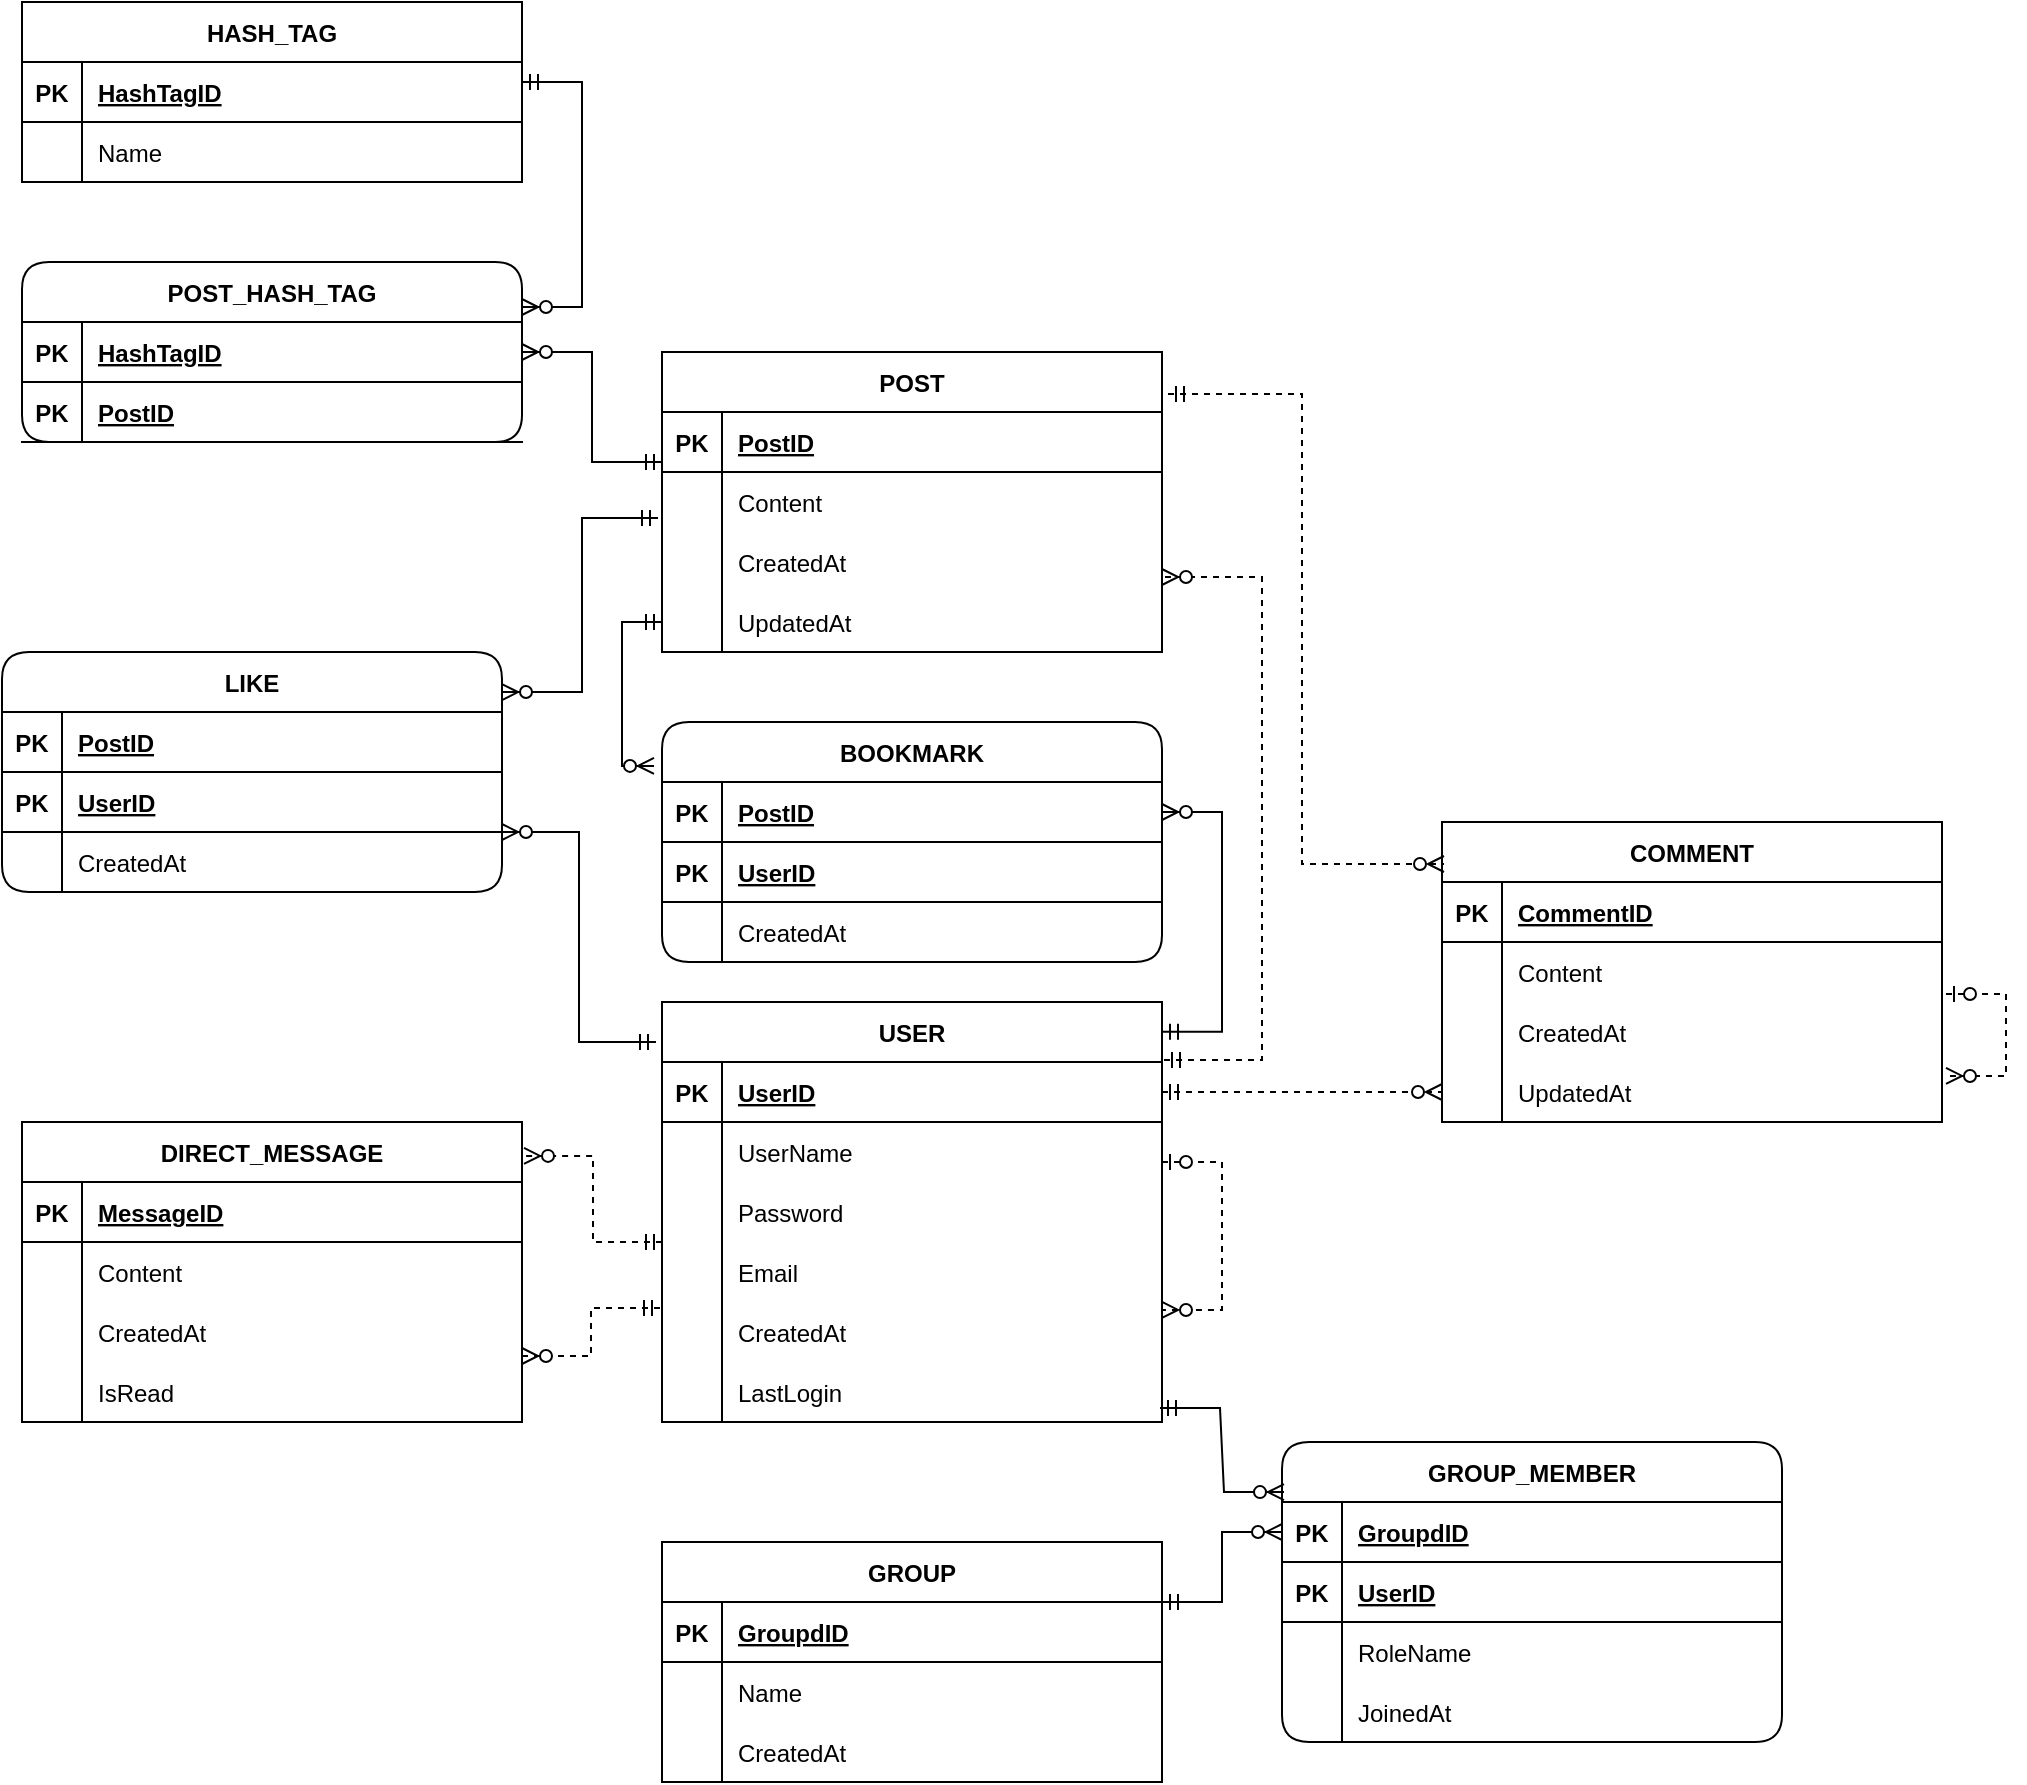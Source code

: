 <mxfile version="24.8.3">
  <diagram id="R2lEEEUBdFMjLlhIrx00" name="Page-1">
    <mxGraphModel dx="1221" dy="654" grid="1" gridSize="10" guides="1" tooltips="1" connect="1" arrows="1" fold="1" page="1" pageScale="1" pageWidth="850" pageHeight="1100" math="0" shadow="0" extFonts="Permanent Marker^https://fonts.googleapis.com/css?family=Permanent+Marker">
      <root>
        <mxCell id="0" />
        <mxCell id="1" parent="0" />
        <mxCell id="C-vyLk0tnHw3VtMMgP7b-23" value="USER" style="shape=table;startSize=30;container=1;collapsible=1;childLayout=tableLayout;fixedRows=1;rowLines=0;fontStyle=1;align=center;resizeLast=1;" parent="1" vertex="1">
          <mxGeometry x="350" y="660" width="250" height="210" as="geometry" />
        </mxCell>
        <mxCell id="C-vyLk0tnHw3VtMMgP7b-24" value="" style="shape=partialRectangle;collapsible=0;dropTarget=0;pointerEvents=0;fillColor=none;points=[[0,0.5],[1,0.5]];portConstraint=eastwest;top=0;left=0;right=0;bottom=1;" parent="C-vyLk0tnHw3VtMMgP7b-23" vertex="1">
          <mxGeometry y="30" width="250" height="30" as="geometry" />
        </mxCell>
        <mxCell id="C-vyLk0tnHw3VtMMgP7b-25" value="PK" style="shape=partialRectangle;overflow=hidden;connectable=0;fillColor=none;top=0;left=0;bottom=0;right=0;fontStyle=1;" parent="C-vyLk0tnHw3VtMMgP7b-24" vertex="1">
          <mxGeometry width="30" height="30" as="geometry">
            <mxRectangle width="30" height="30" as="alternateBounds" />
          </mxGeometry>
        </mxCell>
        <mxCell id="C-vyLk0tnHw3VtMMgP7b-26" value="UserID" style="shape=partialRectangle;overflow=hidden;connectable=0;fillColor=none;top=0;left=0;bottom=0;right=0;align=left;spacingLeft=6;fontStyle=5;" parent="C-vyLk0tnHw3VtMMgP7b-24" vertex="1">
          <mxGeometry x="30" width="220" height="30" as="geometry">
            <mxRectangle width="220" height="30" as="alternateBounds" />
          </mxGeometry>
        </mxCell>
        <mxCell id="C-vyLk0tnHw3VtMMgP7b-27" value="" style="shape=partialRectangle;collapsible=0;dropTarget=0;pointerEvents=0;fillColor=none;points=[[0,0.5],[1,0.5]];portConstraint=eastwest;top=0;left=0;right=0;bottom=0;" parent="C-vyLk0tnHw3VtMMgP7b-23" vertex="1">
          <mxGeometry y="60" width="250" height="30" as="geometry" />
        </mxCell>
        <mxCell id="C-vyLk0tnHw3VtMMgP7b-28" value="" style="shape=partialRectangle;overflow=hidden;connectable=0;fillColor=none;top=0;left=0;bottom=0;right=0;" parent="C-vyLk0tnHw3VtMMgP7b-27" vertex="1">
          <mxGeometry width="30" height="30" as="geometry">
            <mxRectangle width="30" height="30" as="alternateBounds" />
          </mxGeometry>
        </mxCell>
        <mxCell id="C-vyLk0tnHw3VtMMgP7b-29" value="UserName" style="shape=partialRectangle;overflow=hidden;connectable=0;fillColor=none;top=0;left=0;bottom=0;right=0;align=left;spacingLeft=6;" parent="C-vyLk0tnHw3VtMMgP7b-27" vertex="1">
          <mxGeometry x="30" width="220" height="30" as="geometry">
            <mxRectangle width="220" height="30" as="alternateBounds" />
          </mxGeometry>
        </mxCell>
        <mxCell id="wXSYlxRob6V4Sckfxq5u-80" value="" style="shape=partialRectangle;collapsible=0;dropTarget=0;pointerEvents=0;fillColor=none;points=[[0,0.5],[1,0.5]];portConstraint=eastwest;top=0;left=0;right=0;bottom=0;" parent="C-vyLk0tnHw3VtMMgP7b-23" vertex="1">
          <mxGeometry y="90" width="250" height="30" as="geometry" />
        </mxCell>
        <mxCell id="wXSYlxRob6V4Sckfxq5u-81" value="" style="shape=partialRectangle;overflow=hidden;connectable=0;fillColor=none;top=0;left=0;bottom=0;right=0;" parent="wXSYlxRob6V4Sckfxq5u-80" vertex="1">
          <mxGeometry width="30" height="30" as="geometry">
            <mxRectangle width="30" height="30" as="alternateBounds" />
          </mxGeometry>
        </mxCell>
        <mxCell id="wXSYlxRob6V4Sckfxq5u-82" value="Password" style="shape=partialRectangle;overflow=hidden;connectable=0;fillColor=none;top=0;left=0;bottom=0;right=0;align=left;spacingLeft=6;" parent="wXSYlxRob6V4Sckfxq5u-80" vertex="1">
          <mxGeometry x="30" width="220" height="30" as="geometry">
            <mxRectangle width="220" height="30" as="alternateBounds" />
          </mxGeometry>
        </mxCell>
        <mxCell id="wXSYlxRob6V4Sckfxq5u-83" value="" style="shape=partialRectangle;collapsible=0;dropTarget=0;pointerEvents=0;fillColor=none;points=[[0,0.5],[1,0.5]];portConstraint=eastwest;top=0;left=0;right=0;bottom=0;" parent="C-vyLk0tnHw3VtMMgP7b-23" vertex="1">
          <mxGeometry y="120" width="250" height="30" as="geometry" />
        </mxCell>
        <mxCell id="wXSYlxRob6V4Sckfxq5u-84" value="" style="shape=partialRectangle;overflow=hidden;connectable=0;fillColor=none;top=0;left=0;bottom=0;right=0;" parent="wXSYlxRob6V4Sckfxq5u-83" vertex="1">
          <mxGeometry width="30" height="30" as="geometry">
            <mxRectangle width="30" height="30" as="alternateBounds" />
          </mxGeometry>
        </mxCell>
        <mxCell id="wXSYlxRob6V4Sckfxq5u-85" value="Email" style="shape=partialRectangle;overflow=hidden;connectable=0;fillColor=none;top=0;left=0;bottom=0;right=0;align=left;spacingLeft=6;" parent="wXSYlxRob6V4Sckfxq5u-83" vertex="1">
          <mxGeometry x="30" width="220" height="30" as="geometry">
            <mxRectangle width="220" height="30" as="alternateBounds" />
          </mxGeometry>
        </mxCell>
        <mxCell id="wXSYlxRob6V4Sckfxq5u-86" value="" style="shape=partialRectangle;collapsible=0;dropTarget=0;pointerEvents=0;fillColor=none;points=[[0,0.5],[1,0.5]];portConstraint=eastwest;top=0;left=0;right=0;bottom=0;" parent="C-vyLk0tnHw3VtMMgP7b-23" vertex="1">
          <mxGeometry y="150" width="250" height="30" as="geometry" />
        </mxCell>
        <mxCell id="wXSYlxRob6V4Sckfxq5u-87" value="" style="shape=partialRectangle;overflow=hidden;connectable=0;fillColor=none;top=0;left=0;bottom=0;right=0;" parent="wXSYlxRob6V4Sckfxq5u-86" vertex="1">
          <mxGeometry width="30" height="30" as="geometry">
            <mxRectangle width="30" height="30" as="alternateBounds" />
          </mxGeometry>
        </mxCell>
        <mxCell id="wXSYlxRob6V4Sckfxq5u-88" value="CreatedAt" style="shape=partialRectangle;overflow=hidden;connectable=0;fillColor=none;top=0;left=0;bottom=0;right=0;align=left;spacingLeft=6;" parent="wXSYlxRob6V4Sckfxq5u-86" vertex="1">
          <mxGeometry x="30" width="220" height="30" as="geometry">
            <mxRectangle width="220" height="30" as="alternateBounds" />
          </mxGeometry>
        </mxCell>
        <mxCell id="wXSYlxRob6V4Sckfxq5u-89" value="" style="shape=partialRectangle;collapsible=0;dropTarget=0;pointerEvents=0;fillColor=none;points=[[0,0.5],[1,0.5]];portConstraint=eastwest;top=0;left=0;right=0;bottom=0;" parent="C-vyLk0tnHw3VtMMgP7b-23" vertex="1">
          <mxGeometry y="180" width="250" height="30" as="geometry" />
        </mxCell>
        <mxCell id="wXSYlxRob6V4Sckfxq5u-90" value="" style="shape=partialRectangle;overflow=hidden;connectable=0;fillColor=none;top=0;left=0;bottom=0;right=0;" parent="wXSYlxRob6V4Sckfxq5u-89" vertex="1">
          <mxGeometry width="30" height="30" as="geometry">
            <mxRectangle width="30" height="30" as="alternateBounds" />
          </mxGeometry>
        </mxCell>
        <mxCell id="wXSYlxRob6V4Sckfxq5u-91" value="LastLogin" style="shape=partialRectangle;overflow=hidden;connectable=0;fillColor=none;top=0;left=0;bottom=0;right=0;align=left;spacingLeft=6;" parent="wXSYlxRob6V4Sckfxq5u-89" vertex="1">
          <mxGeometry x="30" width="220" height="30" as="geometry">
            <mxRectangle width="220" height="30" as="alternateBounds" />
          </mxGeometry>
        </mxCell>
        <mxCell id="wXSYlxRob6V4Sckfxq5u-93" value="" style="edgeStyle=entityRelationEdgeStyle;fontSize=12;html=1;endArrow=ERzeroToMany;startArrow=ERzeroToOne;rounded=0;exitX=1;exitY=0.667;exitDx=0;exitDy=0;exitPerimeter=0;entryX=1;entryY=0.133;entryDx=0;entryDy=0;entryPerimeter=0;dashed=1;" parent="C-vyLk0tnHw3VtMMgP7b-23" source="C-vyLk0tnHw3VtMMgP7b-27" target="wXSYlxRob6V4Sckfxq5u-86" edge="1">
          <mxGeometry width="100" height="100" relative="1" as="geometry">
            <mxPoint x="250" y="40" as="sourcePoint" />
            <mxPoint x="250" y="150" as="targetPoint" />
            <Array as="points">
              <mxPoint x="287" y="70" />
              <mxPoint x="287" y="80" />
            </Array>
          </mxGeometry>
        </mxCell>
        <mxCell id="wXSYlxRob6V4Sckfxq5u-1" value="POST" style="shape=table;startSize=30;container=1;collapsible=1;childLayout=tableLayout;fixedRows=1;rowLines=0;fontStyle=1;align=center;resizeLast=1;" parent="1" vertex="1">
          <mxGeometry x="350" y="335" width="250" height="150" as="geometry" />
        </mxCell>
        <mxCell id="wXSYlxRob6V4Sckfxq5u-2" value="" style="shape=partialRectangle;collapsible=0;dropTarget=0;pointerEvents=0;fillColor=none;points=[[0,0.5],[1,0.5]];portConstraint=eastwest;top=0;left=0;right=0;bottom=1;" parent="wXSYlxRob6V4Sckfxq5u-1" vertex="1">
          <mxGeometry y="30" width="250" height="30" as="geometry" />
        </mxCell>
        <mxCell id="wXSYlxRob6V4Sckfxq5u-3" value="PK" style="shape=partialRectangle;overflow=hidden;connectable=0;fillColor=none;top=0;left=0;bottom=0;right=0;fontStyle=1;" parent="wXSYlxRob6V4Sckfxq5u-2" vertex="1">
          <mxGeometry width="30" height="30" as="geometry">
            <mxRectangle width="30" height="30" as="alternateBounds" />
          </mxGeometry>
        </mxCell>
        <mxCell id="wXSYlxRob6V4Sckfxq5u-4" value="PostID" style="shape=partialRectangle;overflow=hidden;connectable=0;fillColor=none;top=0;left=0;bottom=0;right=0;align=left;spacingLeft=6;fontStyle=5;" parent="wXSYlxRob6V4Sckfxq5u-2" vertex="1">
          <mxGeometry x="30" width="220" height="30" as="geometry">
            <mxRectangle width="220" height="30" as="alternateBounds" />
          </mxGeometry>
        </mxCell>
        <mxCell id="wXSYlxRob6V4Sckfxq5u-5" value="" style="shape=partialRectangle;collapsible=0;dropTarget=0;pointerEvents=0;fillColor=none;points=[[0,0.5],[1,0.5]];portConstraint=eastwest;top=0;left=0;right=0;bottom=0;" parent="wXSYlxRob6V4Sckfxq5u-1" vertex="1">
          <mxGeometry y="60" width="250" height="30" as="geometry" />
        </mxCell>
        <mxCell id="wXSYlxRob6V4Sckfxq5u-6" value="" style="shape=partialRectangle;overflow=hidden;connectable=0;fillColor=none;top=0;left=0;bottom=0;right=0;" parent="wXSYlxRob6V4Sckfxq5u-5" vertex="1">
          <mxGeometry width="30" height="30" as="geometry">
            <mxRectangle width="30" height="30" as="alternateBounds" />
          </mxGeometry>
        </mxCell>
        <mxCell id="wXSYlxRob6V4Sckfxq5u-7" value="Content" style="shape=partialRectangle;overflow=hidden;connectable=0;fillColor=none;top=0;left=0;bottom=0;right=0;align=left;spacingLeft=6;" parent="wXSYlxRob6V4Sckfxq5u-5" vertex="1">
          <mxGeometry x="30" width="220" height="30" as="geometry">
            <mxRectangle width="220" height="30" as="alternateBounds" />
          </mxGeometry>
        </mxCell>
        <mxCell id="wXSYlxRob6V4Sckfxq5u-57" value="" style="shape=partialRectangle;collapsible=0;dropTarget=0;pointerEvents=0;fillColor=none;points=[[0,0.5],[1,0.5]];portConstraint=eastwest;top=0;left=0;right=0;bottom=0;" parent="wXSYlxRob6V4Sckfxq5u-1" vertex="1">
          <mxGeometry y="90" width="250" height="30" as="geometry" />
        </mxCell>
        <mxCell id="wXSYlxRob6V4Sckfxq5u-58" value="" style="shape=partialRectangle;overflow=hidden;connectable=0;fillColor=none;top=0;left=0;bottom=0;right=0;" parent="wXSYlxRob6V4Sckfxq5u-57" vertex="1">
          <mxGeometry width="30" height="30" as="geometry">
            <mxRectangle width="30" height="30" as="alternateBounds" />
          </mxGeometry>
        </mxCell>
        <mxCell id="wXSYlxRob6V4Sckfxq5u-59" value="CreatedAt" style="shape=partialRectangle;overflow=hidden;connectable=0;fillColor=none;top=0;left=0;bottom=0;right=0;align=left;spacingLeft=6;" parent="wXSYlxRob6V4Sckfxq5u-57" vertex="1">
          <mxGeometry x="30" width="220" height="30" as="geometry">
            <mxRectangle width="220" height="30" as="alternateBounds" />
          </mxGeometry>
        </mxCell>
        <mxCell id="wXSYlxRob6V4Sckfxq5u-60" value="" style="shape=partialRectangle;collapsible=0;dropTarget=0;pointerEvents=0;fillColor=none;points=[[0,0.5],[1,0.5]];portConstraint=eastwest;top=0;left=0;right=0;bottom=0;" parent="wXSYlxRob6V4Sckfxq5u-1" vertex="1">
          <mxGeometry y="120" width="250" height="30" as="geometry" />
        </mxCell>
        <mxCell id="wXSYlxRob6V4Sckfxq5u-61" value="" style="shape=partialRectangle;overflow=hidden;connectable=0;fillColor=none;top=0;left=0;bottom=0;right=0;" parent="wXSYlxRob6V4Sckfxq5u-60" vertex="1">
          <mxGeometry width="30" height="30" as="geometry">
            <mxRectangle width="30" height="30" as="alternateBounds" />
          </mxGeometry>
        </mxCell>
        <mxCell id="wXSYlxRob6V4Sckfxq5u-62" value="UpdatedAt" style="shape=partialRectangle;overflow=hidden;connectable=0;fillColor=none;top=0;left=0;bottom=0;right=0;align=left;spacingLeft=6;" parent="wXSYlxRob6V4Sckfxq5u-60" vertex="1">
          <mxGeometry x="30" width="220" height="30" as="geometry">
            <mxRectangle width="220" height="30" as="alternateBounds" />
          </mxGeometry>
        </mxCell>
        <mxCell id="wXSYlxRob6V4Sckfxq5u-8" value="COMMENT" style="shape=table;startSize=30;container=1;collapsible=1;childLayout=tableLayout;fixedRows=1;rowLines=0;fontStyle=1;align=center;resizeLast=1;" parent="1" vertex="1">
          <mxGeometry x="740" y="570" width="250" height="150" as="geometry" />
        </mxCell>
        <mxCell id="wXSYlxRob6V4Sckfxq5u-9" value="" style="shape=partialRectangle;collapsible=0;dropTarget=0;pointerEvents=0;fillColor=none;points=[[0,0.5],[1,0.5]];portConstraint=eastwest;top=0;left=0;right=0;bottom=1;" parent="wXSYlxRob6V4Sckfxq5u-8" vertex="1">
          <mxGeometry y="30" width="250" height="30" as="geometry" />
        </mxCell>
        <mxCell id="wXSYlxRob6V4Sckfxq5u-10" value="PK" style="shape=partialRectangle;overflow=hidden;connectable=0;fillColor=none;top=0;left=0;bottom=0;right=0;fontStyle=1;" parent="wXSYlxRob6V4Sckfxq5u-9" vertex="1">
          <mxGeometry width="30" height="30" as="geometry">
            <mxRectangle width="30" height="30" as="alternateBounds" />
          </mxGeometry>
        </mxCell>
        <mxCell id="wXSYlxRob6V4Sckfxq5u-11" value="CommentID" style="shape=partialRectangle;overflow=hidden;connectable=0;fillColor=none;top=0;left=0;bottom=0;right=0;align=left;spacingLeft=6;fontStyle=5;" parent="wXSYlxRob6V4Sckfxq5u-9" vertex="1">
          <mxGeometry x="30" width="220" height="30" as="geometry">
            <mxRectangle width="220" height="30" as="alternateBounds" />
          </mxGeometry>
        </mxCell>
        <mxCell id="wXSYlxRob6V4Sckfxq5u-12" value="" style="shape=partialRectangle;collapsible=0;dropTarget=0;pointerEvents=0;fillColor=none;points=[[0,0.5],[1,0.5]];portConstraint=eastwest;top=0;left=0;right=0;bottom=0;" parent="wXSYlxRob6V4Sckfxq5u-8" vertex="1">
          <mxGeometry y="60" width="250" height="30" as="geometry" />
        </mxCell>
        <mxCell id="wXSYlxRob6V4Sckfxq5u-13" value="" style="shape=partialRectangle;overflow=hidden;connectable=0;fillColor=none;top=0;left=0;bottom=0;right=0;" parent="wXSYlxRob6V4Sckfxq5u-12" vertex="1">
          <mxGeometry width="30" height="30" as="geometry">
            <mxRectangle width="30" height="30" as="alternateBounds" />
          </mxGeometry>
        </mxCell>
        <mxCell id="wXSYlxRob6V4Sckfxq5u-14" value="Content" style="shape=partialRectangle;overflow=hidden;connectable=0;fillColor=none;top=0;left=0;bottom=0;right=0;align=left;spacingLeft=6;" parent="wXSYlxRob6V4Sckfxq5u-12" vertex="1">
          <mxGeometry x="30" width="220" height="30" as="geometry">
            <mxRectangle width="220" height="30" as="alternateBounds" />
          </mxGeometry>
        </mxCell>
        <mxCell id="wXSYlxRob6V4Sckfxq5u-72" value="" style="shape=partialRectangle;collapsible=0;dropTarget=0;pointerEvents=0;fillColor=none;points=[[0,0.5],[1,0.5]];portConstraint=eastwest;top=0;left=0;right=0;bottom=0;" parent="wXSYlxRob6V4Sckfxq5u-8" vertex="1">
          <mxGeometry y="90" width="250" height="30" as="geometry" />
        </mxCell>
        <mxCell id="wXSYlxRob6V4Sckfxq5u-73" value="" style="shape=partialRectangle;overflow=hidden;connectable=0;fillColor=none;top=0;left=0;bottom=0;right=0;" parent="wXSYlxRob6V4Sckfxq5u-72" vertex="1">
          <mxGeometry width="30" height="30" as="geometry">
            <mxRectangle width="30" height="30" as="alternateBounds" />
          </mxGeometry>
        </mxCell>
        <mxCell id="wXSYlxRob6V4Sckfxq5u-74" value="CreatedAt" style="shape=partialRectangle;overflow=hidden;connectable=0;fillColor=none;top=0;left=0;bottom=0;right=0;align=left;spacingLeft=6;" parent="wXSYlxRob6V4Sckfxq5u-72" vertex="1">
          <mxGeometry x="30" width="220" height="30" as="geometry">
            <mxRectangle width="220" height="30" as="alternateBounds" />
          </mxGeometry>
        </mxCell>
        <mxCell id="wXSYlxRob6V4Sckfxq5u-75" value="" style="shape=partialRectangle;collapsible=0;dropTarget=0;pointerEvents=0;fillColor=none;points=[[0,0.5],[1,0.5]];portConstraint=eastwest;top=0;left=0;right=0;bottom=0;" parent="wXSYlxRob6V4Sckfxq5u-8" vertex="1">
          <mxGeometry y="120" width="250" height="30" as="geometry" />
        </mxCell>
        <mxCell id="wXSYlxRob6V4Sckfxq5u-76" value="" style="shape=partialRectangle;overflow=hidden;connectable=0;fillColor=none;top=0;left=0;bottom=0;right=0;" parent="wXSYlxRob6V4Sckfxq5u-75" vertex="1">
          <mxGeometry width="30" height="30" as="geometry">
            <mxRectangle width="30" height="30" as="alternateBounds" />
          </mxGeometry>
        </mxCell>
        <mxCell id="wXSYlxRob6V4Sckfxq5u-77" value="UpdatedAt" style="shape=partialRectangle;overflow=hidden;connectable=0;fillColor=none;top=0;left=0;bottom=0;right=0;align=left;spacingLeft=6;" parent="wXSYlxRob6V4Sckfxq5u-75" vertex="1">
          <mxGeometry x="30" width="220" height="30" as="geometry">
            <mxRectangle width="220" height="30" as="alternateBounds" />
          </mxGeometry>
        </mxCell>
        <mxCell id="wXSYlxRob6V4Sckfxq5u-164" value="" style="edgeStyle=entityRelationEdgeStyle;fontSize=12;html=1;endArrow=ERzeroToMany;startArrow=ERzeroToOne;rounded=0;entryX=1.008;entryY=0.233;entryDx=0;entryDy=0;entryPerimeter=0;dashed=1;" parent="wXSYlxRob6V4Sckfxq5u-8" target="wXSYlxRob6V4Sckfxq5u-75" edge="1">
          <mxGeometry width="100" height="100" relative="1" as="geometry">
            <mxPoint x="252" y="86" as="sourcePoint" />
            <mxPoint x="270" y="124" as="targetPoint" />
            <Array as="points">
              <mxPoint x="307" y="40" />
              <mxPoint x="307" y="50" />
            </Array>
          </mxGeometry>
        </mxCell>
        <mxCell id="wXSYlxRob6V4Sckfxq5u-22" value="GROUP" style="shape=table;startSize=30;container=1;collapsible=1;childLayout=tableLayout;fixedRows=1;rowLines=0;fontStyle=1;align=center;resizeLast=1;" parent="1" vertex="1">
          <mxGeometry x="350" y="930" width="250" height="120" as="geometry" />
        </mxCell>
        <mxCell id="wXSYlxRob6V4Sckfxq5u-23" value="" style="shape=partialRectangle;collapsible=0;dropTarget=0;pointerEvents=0;fillColor=none;points=[[0,0.5],[1,0.5]];portConstraint=eastwest;top=0;left=0;right=0;bottom=1;" parent="wXSYlxRob6V4Sckfxq5u-22" vertex="1">
          <mxGeometry y="30" width="250" height="30" as="geometry" />
        </mxCell>
        <mxCell id="wXSYlxRob6V4Sckfxq5u-24" value="PK" style="shape=partialRectangle;overflow=hidden;connectable=0;fillColor=none;top=0;left=0;bottom=0;right=0;fontStyle=1;" parent="wXSYlxRob6V4Sckfxq5u-23" vertex="1">
          <mxGeometry width="30" height="30" as="geometry">
            <mxRectangle width="30" height="30" as="alternateBounds" />
          </mxGeometry>
        </mxCell>
        <mxCell id="wXSYlxRob6V4Sckfxq5u-25" value="GroupdID" style="shape=partialRectangle;overflow=hidden;connectable=0;fillColor=none;top=0;left=0;bottom=0;right=0;align=left;spacingLeft=6;fontStyle=5;" parent="wXSYlxRob6V4Sckfxq5u-23" vertex="1">
          <mxGeometry x="30" width="220" height="30" as="geometry">
            <mxRectangle width="220" height="30" as="alternateBounds" />
          </mxGeometry>
        </mxCell>
        <mxCell id="wXSYlxRob6V4Sckfxq5u-26" value="" style="shape=partialRectangle;collapsible=0;dropTarget=0;pointerEvents=0;fillColor=none;points=[[0,0.5],[1,0.5]];portConstraint=eastwest;top=0;left=0;right=0;bottom=0;" parent="wXSYlxRob6V4Sckfxq5u-22" vertex="1">
          <mxGeometry y="60" width="250" height="30" as="geometry" />
        </mxCell>
        <mxCell id="wXSYlxRob6V4Sckfxq5u-27" value="" style="shape=partialRectangle;overflow=hidden;connectable=0;fillColor=none;top=0;left=0;bottom=0;right=0;" parent="wXSYlxRob6V4Sckfxq5u-26" vertex="1">
          <mxGeometry width="30" height="30" as="geometry">
            <mxRectangle width="30" height="30" as="alternateBounds" />
          </mxGeometry>
        </mxCell>
        <mxCell id="wXSYlxRob6V4Sckfxq5u-28" value="Name" style="shape=partialRectangle;overflow=hidden;connectable=0;fillColor=none;top=0;left=0;bottom=0;right=0;align=left;spacingLeft=6;" parent="wXSYlxRob6V4Sckfxq5u-26" vertex="1">
          <mxGeometry x="30" width="220" height="30" as="geometry">
            <mxRectangle width="220" height="30" as="alternateBounds" />
          </mxGeometry>
        </mxCell>
        <mxCell id="wXSYlxRob6V4Sckfxq5u-158" value="" style="shape=partialRectangle;collapsible=0;dropTarget=0;pointerEvents=0;fillColor=none;points=[[0,0.5],[1,0.5]];portConstraint=eastwest;top=0;left=0;right=0;bottom=0;" parent="wXSYlxRob6V4Sckfxq5u-22" vertex="1">
          <mxGeometry y="90" width="250" height="30" as="geometry" />
        </mxCell>
        <mxCell id="wXSYlxRob6V4Sckfxq5u-159" value="" style="shape=partialRectangle;overflow=hidden;connectable=0;fillColor=none;top=0;left=0;bottom=0;right=0;" parent="wXSYlxRob6V4Sckfxq5u-158" vertex="1">
          <mxGeometry width="30" height="30" as="geometry">
            <mxRectangle width="30" height="30" as="alternateBounds" />
          </mxGeometry>
        </mxCell>
        <mxCell id="wXSYlxRob6V4Sckfxq5u-160" value="CreatedAt" style="shape=partialRectangle;overflow=hidden;connectable=0;fillColor=none;top=0;left=0;bottom=0;right=0;align=left;spacingLeft=6;" parent="wXSYlxRob6V4Sckfxq5u-158" vertex="1">
          <mxGeometry x="30" width="220" height="30" as="geometry">
            <mxRectangle width="220" height="30" as="alternateBounds" />
          </mxGeometry>
        </mxCell>
        <mxCell id="wXSYlxRob6V4Sckfxq5u-36" value="DIRECT_MESSAGE" style="shape=table;startSize=30;container=1;collapsible=1;childLayout=tableLayout;fixedRows=1;rowLines=0;fontStyle=1;align=center;resizeLast=1;" parent="1" vertex="1">
          <mxGeometry x="30" y="720" width="250" height="150" as="geometry" />
        </mxCell>
        <mxCell id="wXSYlxRob6V4Sckfxq5u-37" value="" style="shape=partialRectangle;collapsible=0;dropTarget=0;pointerEvents=0;fillColor=none;points=[[0,0.5],[1,0.5]];portConstraint=eastwest;top=0;left=0;right=0;bottom=1;" parent="wXSYlxRob6V4Sckfxq5u-36" vertex="1">
          <mxGeometry y="30" width="250" height="30" as="geometry" />
        </mxCell>
        <mxCell id="wXSYlxRob6V4Sckfxq5u-38" value="PK" style="shape=partialRectangle;overflow=hidden;connectable=0;fillColor=none;top=0;left=0;bottom=0;right=0;fontStyle=1;" parent="wXSYlxRob6V4Sckfxq5u-37" vertex="1">
          <mxGeometry width="30" height="30" as="geometry">
            <mxRectangle width="30" height="30" as="alternateBounds" />
          </mxGeometry>
        </mxCell>
        <mxCell id="wXSYlxRob6V4Sckfxq5u-39" value="MessageID" style="shape=partialRectangle;overflow=hidden;connectable=0;fillColor=none;top=0;left=0;bottom=0;right=0;align=left;spacingLeft=6;fontStyle=5;" parent="wXSYlxRob6V4Sckfxq5u-37" vertex="1">
          <mxGeometry x="30" width="220" height="30" as="geometry">
            <mxRectangle width="220" height="30" as="alternateBounds" />
          </mxGeometry>
        </mxCell>
        <mxCell id="wXSYlxRob6V4Sckfxq5u-40" value="" style="shape=partialRectangle;collapsible=0;dropTarget=0;pointerEvents=0;fillColor=none;points=[[0,0.5],[1,0.5]];portConstraint=eastwest;top=0;left=0;right=0;bottom=0;" parent="wXSYlxRob6V4Sckfxq5u-36" vertex="1">
          <mxGeometry y="60" width="250" height="30" as="geometry" />
        </mxCell>
        <mxCell id="wXSYlxRob6V4Sckfxq5u-41" value="" style="shape=partialRectangle;overflow=hidden;connectable=0;fillColor=none;top=0;left=0;bottom=0;right=0;" parent="wXSYlxRob6V4Sckfxq5u-40" vertex="1">
          <mxGeometry width="30" height="30" as="geometry">
            <mxRectangle width="30" height="30" as="alternateBounds" />
          </mxGeometry>
        </mxCell>
        <mxCell id="wXSYlxRob6V4Sckfxq5u-42" value="Content" style="shape=partialRectangle;overflow=hidden;connectable=0;fillColor=none;top=0;left=0;bottom=0;right=0;align=left;spacingLeft=6;" parent="wXSYlxRob6V4Sckfxq5u-40" vertex="1">
          <mxGeometry x="30" width="220" height="30" as="geometry">
            <mxRectangle width="220" height="30" as="alternateBounds" />
          </mxGeometry>
        </mxCell>
        <mxCell id="wXSYlxRob6V4Sckfxq5u-97" value="" style="shape=partialRectangle;collapsible=0;dropTarget=0;pointerEvents=0;fillColor=none;points=[[0,0.5],[1,0.5]];portConstraint=eastwest;top=0;left=0;right=0;bottom=0;" parent="wXSYlxRob6V4Sckfxq5u-36" vertex="1">
          <mxGeometry y="90" width="250" height="30" as="geometry" />
        </mxCell>
        <mxCell id="wXSYlxRob6V4Sckfxq5u-98" value="" style="shape=partialRectangle;overflow=hidden;connectable=0;fillColor=none;top=0;left=0;bottom=0;right=0;" parent="wXSYlxRob6V4Sckfxq5u-97" vertex="1">
          <mxGeometry width="30" height="30" as="geometry">
            <mxRectangle width="30" height="30" as="alternateBounds" />
          </mxGeometry>
        </mxCell>
        <mxCell id="wXSYlxRob6V4Sckfxq5u-99" value="CreatedAt" style="shape=partialRectangle;overflow=hidden;connectable=0;fillColor=none;top=0;left=0;bottom=0;right=0;align=left;spacingLeft=6;" parent="wXSYlxRob6V4Sckfxq5u-97" vertex="1">
          <mxGeometry x="30" width="220" height="30" as="geometry">
            <mxRectangle width="220" height="30" as="alternateBounds" />
          </mxGeometry>
        </mxCell>
        <mxCell id="wXSYlxRob6V4Sckfxq5u-100" value="" style="shape=partialRectangle;collapsible=0;dropTarget=0;pointerEvents=0;fillColor=none;points=[[0,0.5],[1,0.5]];portConstraint=eastwest;top=0;left=0;right=0;bottom=0;" parent="wXSYlxRob6V4Sckfxq5u-36" vertex="1">
          <mxGeometry y="120" width="250" height="30" as="geometry" />
        </mxCell>
        <mxCell id="wXSYlxRob6V4Sckfxq5u-101" value="" style="shape=partialRectangle;overflow=hidden;connectable=0;fillColor=none;top=0;left=0;bottom=0;right=0;" parent="wXSYlxRob6V4Sckfxq5u-100" vertex="1">
          <mxGeometry width="30" height="30" as="geometry">
            <mxRectangle width="30" height="30" as="alternateBounds" />
          </mxGeometry>
        </mxCell>
        <mxCell id="wXSYlxRob6V4Sckfxq5u-102" value="IsRead" style="shape=partialRectangle;overflow=hidden;connectable=0;fillColor=none;top=0;left=0;bottom=0;right=0;align=left;spacingLeft=6;" parent="wXSYlxRob6V4Sckfxq5u-100" vertex="1">
          <mxGeometry x="30" width="220" height="30" as="geometry">
            <mxRectangle width="220" height="30" as="alternateBounds" />
          </mxGeometry>
        </mxCell>
        <mxCell id="wXSYlxRob6V4Sckfxq5u-43" value="LIKE" style="shape=table;startSize=30;container=1;collapsible=1;childLayout=tableLayout;fixedRows=1;rowLines=0;fontStyle=1;align=center;resizeLast=1;rounded=1;" parent="1" vertex="1">
          <mxGeometry x="20" y="485" width="250" height="120" as="geometry" />
        </mxCell>
        <mxCell id="wXSYlxRob6V4Sckfxq5u-44" value="" style="shape=partialRectangle;collapsible=0;dropTarget=0;pointerEvents=0;fillColor=none;points=[[0,0.5],[1,0.5]];portConstraint=eastwest;top=0;left=0;right=0;bottom=1;" parent="wXSYlxRob6V4Sckfxq5u-43" vertex="1">
          <mxGeometry y="30" width="250" height="30" as="geometry" />
        </mxCell>
        <mxCell id="wXSYlxRob6V4Sckfxq5u-45" value="PK" style="shape=partialRectangle;overflow=hidden;connectable=0;fillColor=none;top=0;left=0;bottom=0;right=0;fontStyle=1;" parent="wXSYlxRob6V4Sckfxq5u-44" vertex="1">
          <mxGeometry width="30" height="30" as="geometry">
            <mxRectangle width="30" height="30" as="alternateBounds" />
          </mxGeometry>
        </mxCell>
        <mxCell id="wXSYlxRob6V4Sckfxq5u-46" value="PostID" style="shape=partialRectangle;overflow=hidden;connectable=0;fillColor=none;top=0;left=0;bottom=0;right=0;align=left;spacingLeft=6;fontStyle=5;" parent="wXSYlxRob6V4Sckfxq5u-44" vertex="1">
          <mxGeometry x="30" width="220" height="30" as="geometry">
            <mxRectangle width="220" height="30" as="alternateBounds" />
          </mxGeometry>
        </mxCell>
        <mxCell id="TmgvJs8YAKSZ3YxNM7eo-5" value="" style="shape=partialRectangle;collapsible=0;dropTarget=0;pointerEvents=0;fillColor=none;points=[[0,0.5],[1,0.5]];portConstraint=eastwest;top=0;left=0;right=0;bottom=1;" vertex="1" parent="wXSYlxRob6V4Sckfxq5u-43">
          <mxGeometry y="60" width="250" height="30" as="geometry" />
        </mxCell>
        <mxCell id="TmgvJs8YAKSZ3YxNM7eo-6" value="PK" style="shape=partialRectangle;overflow=hidden;connectable=0;fillColor=none;top=0;left=0;bottom=0;right=0;fontStyle=1;" vertex="1" parent="TmgvJs8YAKSZ3YxNM7eo-5">
          <mxGeometry width="30" height="30" as="geometry">
            <mxRectangle width="30" height="30" as="alternateBounds" />
          </mxGeometry>
        </mxCell>
        <mxCell id="TmgvJs8YAKSZ3YxNM7eo-7" value="UserID" style="shape=partialRectangle;overflow=hidden;connectable=0;fillColor=none;top=0;left=0;bottom=0;right=0;align=left;spacingLeft=6;fontStyle=5;" vertex="1" parent="TmgvJs8YAKSZ3YxNM7eo-5">
          <mxGeometry x="30" width="220" height="30" as="geometry">
            <mxRectangle width="220" height="30" as="alternateBounds" />
          </mxGeometry>
        </mxCell>
        <mxCell id="wXSYlxRob6V4Sckfxq5u-69" value="" style="shape=partialRectangle;collapsible=0;dropTarget=0;pointerEvents=0;fillColor=none;points=[[0,0.5],[1,0.5]];portConstraint=eastwest;top=0;left=0;right=0;bottom=0;" parent="wXSYlxRob6V4Sckfxq5u-43" vertex="1">
          <mxGeometry y="90" width="250" height="30" as="geometry" />
        </mxCell>
        <mxCell id="wXSYlxRob6V4Sckfxq5u-70" value="" style="shape=partialRectangle;overflow=hidden;connectable=0;fillColor=none;top=0;left=0;bottom=0;right=0;" parent="wXSYlxRob6V4Sckfxq5u-69" vertex="1">
          <mxGeometry width="30" height="30" as="geometry">
            <mxRectangle width="30" height="30" as="alternateBounds" />
          </mxGeometry>
        </mxCell>
        <mxCell id="wXSYlxRob6V4Sckfxq5u-71" value="CreatedAt" style="shape=partialRectangle;overflow=hidden;connectable=0;fillColor=none;top=0;left=0;bottom=0;right=0;align=left;spacingLeft=6;" parent="wXSYlxRob6V4Sckfxq5u-69" vertex="1">
          <mxGeometry x="30" width="220" height="30" as="geometry">
            <mxRectangle width="220" height="30" as="alternateBounds" />
          </mxGeometry>
        </mxCell>
        <mxCell id="wXSYlxRob6V4Sckfxq5u-78" value="" style="edgeStyle=orthogonalEdgeStyle;fontSize=12;html=1;endArrow=ERzeroToMany;startArrow=ERmandOne;rounded=0;exitX=-0.008;exitY=0.767;exitDx=0;exitDy=0;exitPerimeter=0;entryX=1;entryY=0.167;entryDx=0;entryDy=0;entryPerimeter=0;elbow=vertical;" parent="1" source="wXSYlxRob6V4Sckfxq5u-5" target="wXSYlxRob6V4Sckfxq5u-43" edge="1">
          <mxGeometry width="100" height="100" relative="1" as="geometry">
            <mxPoint x="318" y="343" as="sourcePoint" />
            <mxPoint x="250" y="290" as="targetPoint" />
          </mxGeometry>
        </mxCell>
        <mxCell id="wXSYlxRob6V4Sckfxq5u-79" value="" style="edgeStyle=orthogonalEdgeStyle;fontSize=12;html=1;endArrow=ERzeroToMany;startArrow=ERmandOne;rounded=0;exitX=1.012;exitY=0.14;exitDx=0;exitDy=0;exitPerimeter=0;entryX=0.004;entryY=0.14;entryDx=0;entryDy=0;entryPerimeter=0;dashed=1;" parent="1" source="wXSYlxRob6V4Sckfxq5u-1" target="wXSYlxRob6V4Sckfxq5u-8" edge="1">
          <mxGeometry width="100" height="100" relative="1" as="geometry">
            <mxPoint x="843.5" y="306.45" as="sourcePoint" />
            <mxPoint x="766.5" y="513.55" as="targetPoint" />
          </mxGeometry>
        </mxCell>
        <mxCell id="wXSYlxRob6V4Sckfxq5u-92" value="" style="edgeStyle=orthogonalEdgeStyle;fontSize=12;html=1;endArrow=ERzeroToMany;startArrow=ERmandOne;rounded=0;entryX=1;entryY=0.75;entryDx=0;entryDy=0;exitX=1.004;exitY=0.138;exitDx=0;exitDy=0;exitPerimeter=0;dashed=1;" parent="1" source="C-vyLk0tnHw3VtMMgP7b-23" target="wXSYlxRob6V4Sckfxq5u-1" edge="1">
          <mxGeometry width="100" height="100" relative="1" as="geometry">
            <mxPoint x="650" y="683.02" as="sourcePoint" />
            <mxPoint x="650" y="450" as="targetPoint" />
            <Array as="points">
              <mxPoint x="650" y="689" />
              <mxPoint x="650" y="448" />
            </Array>
          </mxGeometry>
        </mxCell>
        <mxCell id="wXSYlxRob6V4Sckfxq5u-103" value="HASH_TAG" style="shape=table;startSize=30;container=1;collapsible=1;childLayout=tableLayout;fixedRows=1;rowLines=0;fontStyle=1;align=center;resizeLast=1;" parent="1" vertex="1">
          <mxGeometry x="30" y="160" width="250" height="90" as="geometry" />
        </mxCell>
        <mxCell id="wXSYlxRob6V4Sckfxq5u-104" value="" style="shape=partialRectangle;collapsible=0;dropTarget=0;pointerEvents=0;fillColor=none;points=[[0,0.5],[1,0.5]];portConstraint=eastwest;top=0;left=0;right=0;bottom=1;" parent="wXSYlxRob6V4Sckfxq5u-103" vertex="1">
          <mxGeometry y="30" width="250" height="30" as="geometry" />
        </mxCell>
        <mxCell id="wXSYlxRob6V4Sckfxq5u-105" value="PK" style="shape=partialRectangle;overflow=hidden;connectable=0;fillColor=none;top=0;left=0;bottom=0;right=0;fontStyle=1;" parent="wXSYlxRob6V4Sckfxq5u-104" vertex="1">
          <mxGeometry width="30" height="30" as="geometry">
            <mxRectangle width="30" height="30" as="alternateBounds" />
          </mxGeometry>
        </mxCell>
        <mxCell id="wXSYlxRob6V4Sckfxq5u-106" value="HashTagID" style="shape=partialRectangle;overflow=hidden;connectable=0;fillColor=none;top=0;left=0;bottom=0;right=0;align=left;spacingLeft=6;fontStyle=5;" parent="wXSYlxRob6V4Sckfxq5u-104" vertex="1">
          <mxGeometry x="30" width="220" height="30" as="geometry">
            <mxRectangle width="220" height="30" as="alternateBounds" />
          </mxGeometry>
        </mxCell>
        <mxCell id="wXSYlxRob6V4Sckfxq5u-107" value="" style="shape=partialRectangle;collapsible=0;dropTarget=0;pointerEvents=0;fillColor=none;points=[[0,0.5],[1,0.5]];portConstraint=eastwest;top=0;left=0;right=0;bottom=0;" parent="wXSYlxRob6V4Sckfxq5u-103" vertex="1">
          <mxGeometry y="60" width="250" height="30" as="geometry" />
        </mxCell>
        <mxCell id="wXSYlxRob6V4Sckfxq5u-108" value="" style="shape=partialRectangle;overflow=hidden;connectable=0;fillColor=none;top=0;left=0;bottom=0;right=0;" parent="wXSYlxRob6V4Sckfxq5u-107" vertex="1">
          <mxGeometry width="30" height="30" as="geometry">
            <mxRectangle width="30" height="30" as="alternateBounds" />
          </mxGeometry>
        </mxCell>
        <mxCell id="wXSYlxRob6V4Sckfxq5u-109" value="Name" style="shape=partialRectangle;overflow=hidden;connectable=0;fillColor=none;top=0;left=0;bottom=0;right=0;align=left;spacingLeft=6;" parent="wXSYlxRob6V4Sckfxq5u-107" vertex="1">
          <mxGeometry x="30" width="220" height="30" as="geometry">
            <mxRectangle width="220" height="30" as="alternateBounds" />
          </mxGeometry>
        </mxCell>
        <mxCell id="wXSYlxRob6V4Sckfxq5u-119" value="GROUP_MEMBER" style="shape=table;startSize=30;container=1;collapsible=1;childLayout=tableLayout;fixedRows=1;rowLines=0;fontStyle=1;align=center;resizeLast=1;rounded=1;" parent="1" vertex="1">
          <mxGeometry x="660" y="880" width="250" height="150" as="geometry" />
        </mxCell>
        <mxCell id="wXSYlxRob6V4Sckfxq5u-120" value="" style="shape=partialRectangle;collapsible=0;dropTarget=0;pointerEvents=0;fillColor=none;points=[[0,0.5],[1,0.5]];portConstraint=eastwest;top=0;left=0;right=0;bottom=1;" parent="wXSYlxRob6V4Sckfxq5u-119" vertex="1">
          <mxGeometry y="30" width="250" height="30" as="geometry" />
        </mxCell>
        <mxCell id="wXSYlxRob6V4Sckfxq5u-121" value="PK" style="shape=partialRectangle;overflow=hidden;connectable=0;fillColor=none;top=0;left=0;bottom=0;right=0;fontStyle=1;" parent="wXSYlxRob6V4Sckfxq5u-120" vertex="1">
          <mxGeometry width="30" height="30" as="geometry">
            <mxRectangle width="30" height="30" as="alternateBounds" />
          </mxGeometry>
        </mxCell>
        <mxCell id="wXSYlxRob6V4Sckfxq5u-122" value="GroupdID" style="shape=partialRectangle;overflow=hidden;connectable=0;fillColor=none;top=0;left=0;bottom=0;right=0;align=left;spacingLeft=6;fontStyle=5;" parent="wXSYlxRob6V4Sckfxq5u-120" vertex="1">
          <mxGeometry x="30" width="220" height="30" as="geometry">
            <mxRectangle width="220" height="30" as="alternateBounds" />
          </mxGeometry>
        </mxCell>
        <mxCell id="wXSYlxRob6V4Sckfxq5u-154" value="" style="shape=partialRectangle;collapsible=0;dropTarget=0;pointerEvents=0;fillColor=none;points=[[0,0.5],[1,0.5]];portConstraint=eastwest;top=0;left=0;right=0;bottom=1;" parent="wXSYlxRob6V4Sckfxq5u-119" vertex="1">
          <mxGeometry y="60" width="250" height="30" as="geometry" />
        </mxCell>
        <mxCell id="wXSYlxRob6V4Sckfxq5u-155" value="PK" style="shape=partialRectangle;overflow=hidden;connectable=0;fillColor=none;top=0;left=0;bottom=0;right=0;fontStyle=1;" parent="wXSYlxRob6V4Sckfxq5u-154" vertex="1">
          <mxGeometry width="30" height="30" as="geometry">
            <mxRectangle width="30" height="30" as="alternateBounds" />
          </mxGeometry>
        </mxCell>
        <mxCell id="wXSYlxRob6V4Sckfxq5u-156" value="UserID" style="shape=partialRectangle;overflow=hidden;connectable=0;fillColor=none;top=0;left=0;bottom=0;right=0;align=left;spacingLeft=6;fontStyle=5;" parent="wXSYlxRob6V4Sckfxq5u-154" vertex="1">
          <mxGeometry x="30" width="220" height="30" as="geometry">
            <mxRectangle width="220" height="30" as="alternateBounds" />
          </mxGeometry>
        </mxCell>
        <mxCell id="wXSYlxRob6V4Sckfxq5u-123" value="" style="shape=partialRectangle;collapsible=0;dropTarget=0;pointerEvents=0;fillColor=none;points=[[0,0.5],[1,0.5]];portConstraint=eastwest;top=0;left=0;right=0;bottom=0;" parent="wXSYlxRob6V4Sckfxq5u-119" vertex="1">
          <mxGeometry y="90" width="250" height="30" as="geometry" />
        </mxCell>
        <mxCell id="wXSYlxRob6V4Sckfxq5u-124" value="" style="shape=partialRectangle;overflow=hidden;connectable=0;fillColor=none;top=0;left=0;bottom=0;right=0;" parent="wXSYlxRob6V4Sckfxq5u-123" vertex="1">
          <mxGeometry width="30" height="30" as="geometry">
            <mxRectangle width="30" height="30" as="alternateBounds" />
          </mxGeometry>
        </mxCell>
        <mxCell id="wXSYlxRob6V4Sckfxq5u-125" value="RoleName" style="shape=partialRectangle;overflow=hidden;connectable=0;fillColor=none;top=0;left=0;bottom=0;right=0;align=left;spacingLeft=6;" parent="wXSYlxRob6V4Sckfxq5u-123" vertex="1">
          <mxGeometry x="30" width="220" height="30" as="geometry">
            <mxRectangle width="220" height="30" as="alternateBounds" />
          </mxGeometry>
        </mxCell>
        <mxCell id="wXSYlxRob6V4Sckfxq5u-126" value="" style="shape=partialRectangle;collapsible=0;dropTarget=0;pointerEvents=0;fillColor=none;points=[[0,0.5],[1,0.5]];portConstraint=eastwest;top=0;left=0;right=0;bottom=0;" parent="wXSYlxRob6V4Sckfxq5u-119" vertex="1">
          <mxGeometry y="120" width="250" height="30" as="geometry" />
        </mxCell>
        <mxCell id="wXSYlxRob6V4Sckfxq5u-127" value="" style="shape=partialRectangle;overflow=hidden;connectable=0;fillColor=none;top=0;left=0;bottom=0;right=0;" parent="wXSYlxRob6V4Sckfxq5u-126" vertex="1">
          <mxGeometry width="30" height="30" as="geometry">
            <mxRectangle width="30" height="30" as="alternateBounds" />
          </mxGeometry>
        </mxCell>
        <mxCell id="wXSYlxRob6V4Sckfxq5u-128" value="JoinedAt" style="shape=partialRectangle;overflow=hidden;connectable=0;fillColor=none;top=0;left=0;bottom=0;right=0;align=left;spacingLeft=6;" parent="wXSYlxRob6V4Sckfxq5u-126" vertex="1">
          <mxGeometry x="30" width="220" height="30" as="geometry">
            <mxRectangle width="220" height="30" as="alternateBounds" />
          </mxGeometry>
        </mxCell>
        <mxCell id="wXSYlxRob6V4Sckfxq5u-130" value="" style="edgeStyle=elbowEdgeStyle;fontSize=12;html=1;endArrow=ERzeroToMany;startArrow=ERmandOne;rounded=0;exitX=-0.012;exitY=0.095;exitDx=0;exitDy=0;exitPerimeter=0;entryX=1;entryY=0.75;entryDx=0;entryDy=0;" parent="1" source="C-vyLk0tnHw3VtMMgP7b-23" target="wXSYlxRob6V4Sckfxq5u-43" edge="1">
          <mxGeometry width="100" height="100" relative="1" as="geometry">
            <mxPoint x="320" y="670" as="sourcePoint" />
            <mxPoint x="270" y="540" as="targetPoint" />
          </mxGeometry>
        </mxCell>
        <mxCell id="wXSYlxRob6V4Sckfxq5u-131" value="" style="edgeStyle=entityRelationEdgeStyle;fontSize=12;html=1;endArrow=ERzeroToMany;startArrow=ERmandOne;rounded=0;exitX=1;exitY=0.5;exitDx=0;exitDy=0;entryX=0;entryY=0.5;entryDx=0;entryDy=0;dashed=1;" parent="1" source="C-vyLk0tnHw3VtMMgP7b-24" target="wXSYlxRob6V4Sckfxq5u-75" edge="1">
          <mxGeometry width="100" height="100" relative="1" as="geometry">
            <mxPoint x="600" y="575" as="sourcePoint" />
            <mxPoint x="678" y="370" as="targetPoint" />
            <Array as="points">
              <mxPoint x="517.5" y="701.5" />
              <mxPoint x="629.5" y="646.5" />
              <mxPoint x="747.5" y="656.5" />
            </Array>
          </mxGeometry>
        </mxCell>
        <mxCell id="wXSYlxRob6V4Sckfxq5u-132" value="" style="edgeStyle=entityRelationEdgeStyle;fontSize=12;html=1;endArrow=ERzeroToMany;startArrow=ERmandOne;rounded=0;exitX=0.996;exitY=0.767;exitDx=0;exitDy=0;exitPerimeter=0;entryX=0.004;entryY=0.167;entryDx=0;entryDy=0;entryPerimeter=0;" parent="1" source="wXSYlxRob6V4Sckfxq5u-89" target="wXSYlxRob6V4Sckfxq5u-119" edge="1">
          <mxGeometry width="100" height="100" relative="1" as="geometry">
            <mxPoint x="460" y="810" as="sourcePoint" />
            <mxPoint x="630" y="770" as="targetPoint" />
            <Array as="points">
              <mxPoint x="377.5" y="936.5" />
              <mxPoint x="489.5" y="881.5" />
              <mxPoint x="607.5" y="891.5" />
            </Array>
          </mxGeometry>
        </mxCell>
        <mxCell id="wXSYlxRob6V4Sckfxq5u-133" value="" style="edgeStyle=entityRelationEdgeStyle;fontSize=12;html=1;endArrow=ERzeroToMany;startArrow=ERmandOne;rounded=0;exitX=1;exitY=0.25;exitDx=0;exitDy=0;entryX=0;entryY=0.5;entryDx=0;entryDy=0;" parent="1" source="wXSYlxRob6V4Sckfxq5u-22" target="wXSYlxRob6V4Sckfxq5u-120" edge="1">
          <mxGeometry width="100" height="100" relative="1" as="geometry">
            <mxPoint x="598" y="798" as="sourcePoint" />
            <mxPoint x="660" y="830" as="targetPoint" />
            <Array as="points">
              <mxPoint x="376.5" y="1001.5" />
              <mxPoint x="488.5" y="946.5" />
              <mxPoint x="606.5" y="956.5" />
            </Array>
          </mxGeometry>
        </mxCell>
        <mxCell id="wXSYlxRob6V4Sckfxq5u-134" value="POST_HASH_TAG" style="shape=table;startSize=30;container=1;collapsible=1;childLayout=tableLayout;fixedRows=1;rowLines=0;fontStyle=1;align=center;resizeLast=1;rounded=1;" parent="1" vertex="1">
          <mxGeometry x="30" y="290" width="250" height="90" as="geometry" />
        </mxCell>
        <mxCell id="wXSYlxRob6V4Sckfxq5u-135" value="" style="shape=partialRectangle;collapsible=0;dropTarget=0;pointerEvents=0;fillColor=none;points=[[0,0.5],[1,0.5]];portConstraint=eastwest;top=0;left=0;right=0;bottom=1;" parent="wXSYlxRob6V4Sckfxq5u-134" vertex="1">
          <mxGeometry y="30" width="250" height="30" as="geometry" />
        </mxCell>
        <mxCell id="wXSYlxRob6V4Sckfxq5u-136" value="PK" style="shape=partialRectangle;overflow=hidden;connectable=0;fillColor=none;top=0;left=0;bottom=0;right=0;fontStyle=1;" parent="wXSYlxRob6V4Sckfxq5u-135" vertex="1">
          <mxGeometry width="30" height="30" as="geometry">
            <mxRectangle width="30" height="30" as="alternateBounds" />
          </mxGeometry>
        </mxCell>
        <mxCell id="wXSYlxRob6V4Sckfxq5u-137" value="HashTagID" style="shape=partialRectangle;overflow=hidden;connectable=0;fillColor=none;top=0;left=0;bottom=0;right=0;align=left;spacingLeft=6;fontStyle=5;" parent="wXSYlxRob6V4Sckfxq5u-135" vertex="1">
          <mxGeometry x="30" width="220" height="30" as="geometry">
            <mxRectangle width="220" height="30" as="alternateBounds" />
          </mxGeometry>
        </mxCell>
        <mxCell id="wXSYlxRob6V4Sckfxq5u-150" value="" style="shape=partialRectangle;collapsible=0;dropTarget=0;pointerEvents=0;fillColor=none;points=[[0,0.5],[1,0.5]];portConstraint=eastwest;top=0;left=0;right=0;bottom=1;" parent="wXSYlxRob6V4Sckfxq5u-134" vertex="1">
          <mxGeometry y="60" width="250" height="30" as="geometry" />
        </mxCell>
        <mxCell id="wXSYlxRob6V4Sckfxq5u-151" value="PK" style="shape=partialRectangle;overflow=hidden;connectable=0;fillColor=none;top=0;left=0;bottom=0;right=0;fontStyle=1;" parent="wXSYlxRob6V4Sckfxq5u-150" vertex="1">
          <mxGeometry width="30" height="30" as="geometry">
            <mxRectangle width="30" height="30" as="alternateBounds" />
          </mxGeometry>
        </mxCell>
        <mxCell id="wXSYlxRob6V4Sckfxq5u-152" value="PostID" style="shape=partialRectangle;overflow=hidden;connectable=0;fillColor=none;top=0;left=0;bottom=0;right=0;align=left;spacingLeft=6;fontStyle=5;" parent="wXSYlxRob6V4Sckfxq5u-150" vertex="1">
          <mxGeometry x="30" width="220" height="30" as="geometry">
            <mxRectangle width="220" height="30" as="alternateBounds" />
          </mxGeometry>
        </mxCell>
        <mxCell id="wXSYlxRob6V4Sckfxq5u-141" value="" style="edgeStyle=orthogonalEdgeStyle;fontSize=12;html=1;endArrow=ERzeroToMany;startArrow=ERmandOne;rounded=0;exitX=0;exitY=0.833;exitDx=0;exitDy=0;exitPerimeter=0;entryX=1;entryY=0.5;entryDx=0;entryDy=0;" parent="1" source="wXSYlxRob6V4Sckfxq5u-2" target="wXSYlxRob6V4Sckfxq5u-135" edge="1">
          <mxGeometry width="100" height="100" relative="1" as="geometry">
            <mxPoint x="280" y="360" as="sourcePoint" />
            <mxPoint x="342" y="392" as="targetPoint" />
          </mxGeometry>
        </mxCell>
        <mxCell id="wXSYlxRob6V4Sckfxq5u-142" value="" style="edgeStyle=entityRelationEdgeStyle;fontSize=12;html=1;endArrow=ERzeroToMany;startArrow=ERmandOne;rounded=0;exitX=0.996;exitY=0.767;exitDx=0;exitDy=0;exitPerimeter=0;entryX=1;entryY=0.25;entryDx=0;entryDy=0;" parent="1" target="wXSYlxRob6V4Sckfxq5u-134" edge="1">
          <mxGeometry width="100" height="100" relative="1" as="geometry">
            <mxPoint x="280" y="200" as="sourcePoint" />
            <mxPoint x="342" y="232" as="targetPoint" />
            <Array as="points">
              <mxPoint x="58.5" y="403.5" />
              <mxPoint x="170.5" y="348.5" />
              <mxPoint x="288.5" y="358.5" />
            </Array>
          </mxGeometry>
        </mxCell>
        <mxCell id="wXSYlxRob6V4Sckfxq5u-143" value="BOOKMARK" style="shape=table;startSize=30;container=1;collapsible=1;childLayout=tableLayout;fixedRows=1;rowLines=0;fontStyle=1;align=center;resizeLast=1;rounded=1;" parent="1" vertex="1">
          <mxGeometry x="350" y="520" width="250" height="120" as="geometry" />
        </mxCell>
        <mxCell id="wXSYlxRob6V4Sckfxq5u-144" value="" style="shape=partialRectangle;collapsible=0;dropTarget=0;pointerEvents=0;fillColor=none;points=[[0,0.5],[1,0.5]];portConstraint=eastwest;top=0;left=0;right=0;bottom=1;" parent="wXSYlxRob6V4Sckfxq5u-143" vertex="1">
          <mxGeometry y="30" width="250" height="30" as="geometry" />
        </mxCell>
        <mxCell id="wXSYlxRob6V4Sckfxq5u-145" value="PK" style="shape=partialRectangle;overflow=hidden;connectable=0;fillColor=none;top=0;left=0;bottom=0;right=0;fontStyle=1;" parent="wXSYlxRob6V4Sckfxq5u-144" vertex="1">
          <mxGeometry width="30" height="30" as="geometry">
            <mxRectangle width="30" height="30" as="alternateBounds" />
          </mxGeometry>
        </mxCell>
        <mxCell id="wXSYlxRob6V4Sckfxq5u-146" value="PostID" style="shape=partialRectangle;overflow=hidden;connectable=0;fillColor=none;top=0;left=0;bottom=0;right=0;align=left;spacingLeft=6;fontStyle=5;" parent="wXSYlxRob6V4Sckfxq5u-144" vertex="1">
          <mxGeometry x="30" width="220" height="30" as="geometry">
            <mxRectangle width="220" height="30" as="alternateBounds" />
          </mxGeometry>
        </mxCell>
        <mxCell id="wXSYlxRob6V4Sckfxq5u-161" value="" style="shape=partialRectangle;collapsible=0;dropTarget=0;pointerEvents=0;fillColor=none;points=[[0,0.5],[1,0.5]];portConstraint=eastwest;top=0;left=0;right=0;bottom=1;" parent="wXSYlxRob6V4Sckfxq5u-143" vertex="1">
          <mxGeometry y="60" width="250" height="30" as="geometry" />
        </mxCell>
        <mxCell id="wXSYlxRob6V4Sckfxq5u-162" value="PK" style="shape=partialRectangle;overflow=hidden;connectable=0;fillColor=none;top=0;left=0;bottom=0;right=0;fontStyle=1;" parent="wXSYlxRob6V4Sckfxq5u-161" vertex="1">
          <mxGeometry width="30" height="30" as="geometry">
            <mxRectangle width="30" height="30" as="alternateBounds" />
          </mxGeometry>
        </mxCell>
        <mxCell id="wXSYlxRob6V4Sckfxq5u-163" value="UserID" style="shape=partialRectangle;overflow=hidden;connectable=0;fillColor=none;top=0;left=0;bottom=0;right=0;align=left;spacingLeft=6;fontStyle=5;" parent="wXSYlxRob6V4Sckfxq5u-161" vertex="1">
          <mxGeometry x="30" width="220" height="30" as="geometry">
            <mxRectangle width="220" height="30" as="alternateBounds" />
          </mxGeometry>
        </mxCell>
        <mxCell id="wXSYlxRob6V4Sckfxq5u-147" value="" style="shape=partialRectangle;collapsible=0;dropTarget=0;pointerEvents=0;fillColor=none;points=[[0,0.5],[1,0.5]];portConstraint=eastwest;top=0;left=0;right=0;bottom=0;" parent="wXSYlxRob6V4Sckfxq5u-143" vertex="1">
          <mxGeometry y="90" width="250" height="30" as="geometry" />
        </mxCell>
        <mxCell id="wXSYlxRob6V4Sckfxq5u-148" value="" style="shape=partialRectangle;overflow=hidden;connectable=0;fillColor=none;top=0;left=0;bottom=0;right=0;" parent="wXSYlxRob6V4Sckfxq5u-147" vertex="1">
          <mxGeometry width="30" height="30" as="geometry">
            <mxRectangle width="30" height="30" as="alternateBounds" />
          </mxGeometry>
        </mxCell>
        <mxCell id="wXSYlxRob6V4Sckfxq5u-149" value="CreatedAt" style="shape=partialRectangle;overflow=hidden;connectable=0;fillColor=none;top=0;left=0;bottom=0;right=0;align=left;spacingLeft=6;" parent="wXSYlxRob6V4Sckfxq5u-147" vertex="1">
          <mxGeometry x="30" width="220" height="30" as="geometry">
            <mxRectangle width="220" height="30" as="alternateBounds" />
          </mxGeometry>
        </mxCell>
        <mxCell id="wXSYlxRob6V4Sckfxq5u-165" value="" style="fontSize=12;html=1;endArrow=ERzeroToMany;startArrow=ERmandOne;rounded=0;exitX=0;exitY=0.5;exitDx=0;exitDy=0;entryX=-0.016;entryY=0.183;entryDx=0;entryDy=0;entryPerimeter=0;elbow=vertical;edgeStyle=elbowEdgeStyle;" parent="1" source="wXSYlxRob6V4Sckfxq5u-60" target="wXSYlxRob6V4Sckfxq5u-143" edge="1">
          <mxGeometry width="100" height="100" relative="1" as="geometry">
            <mxPoint x="360" y="400" as="sourcePoint" />
            <mxPoint x="290" y="345" as="targetPoint" />
            <Array as="points">
              <mxPoint x="330" y="510" />
            </Array>
          </mxGeometry>
        </mxCell>
        <mxCell id="wXSYlxRob6V4Sckfxq5u-166" value="" style="edgeStyle=orthogonalEdgeStyle;fontSize=12;html=1;endArrow=ERzeroToMany;startArrow=ERmandOne;rounded=0;entryX=1;entryY=0.5;entryDx=0;entryDy=0;exitX=1;exitY=0.071;exitDx=0;exitDy=0;exitPerimeter=0;elbow=vertical;" parent="1" source="C-vyLk0tnHw3VtMMgP7b-23" target="wXSYlxRob6V4Sckfxq5u-144" edge="1">
          <mxGeometry width="100" height="100" relative="1" as="geometry">
            <mxPoint x="610" y="670" as="sourcePoint" />
            <mxPoint x="590" y="567" as="targetPoint" />
            <Array as="points">
              <mxPoint x="630" y="675" />
              <mxPoint x="630" y="565" />
            </Array>
          </mxGeometry>
        </mxCell>
        <mxCell id="TmgvJs8YAKSZ3YxNM7eo-3" value="" style="edgeStyle=elbowEdgeStyle;fontSize=12;html=1;endArrow=ERzeroToMany;startArrow=ERmandOne;rounded=0;dashed=1;exitX=0;exitY=0;exitDx=0;exitDy=0;exitPerimeter=0;entryX=1.004;entryY=0.113;entryDx=0;entryDy=0;entryPerimeter=0;" edge="1" parent="1" source="wXSYlxRob6V4Sckfxq5u-83" target="wXSYlxRob6V4Sckfxq5u-36">
          <mxGeometry width="100" height="100" relative="1" as="geometry">
            <mxPoint x="357" y="807" as="sourcePoint" />
            <mxPoint x="280" y="680" as="targetPoint" />
          </mxGeometry>
        </mxCell>
        <mxCell id="TmgvJs8YAKSZ3YxNM7eo-4" value="" style="edgeStyle=elbowEdgeStyle;fontSize=12;html=1;endArrow=ERzeroToMany;startArrow=ERmandOne;rounded=0;dashed=1;exitX=-0.004;exitY=0.1;exitDx=0;exitDy=0;exitPerimeter=0;entryX=1.004;entryY=0.113;entryDx=0;entryDy=0;entryPerimeter=0;" edge="1" parent="1" source="wXSYlxRob6V4Sckfxq5u-86">
          <mxGeometry width="100" height="100" relative="1" as="geometry">
            <mxPoint x="349" y="880" as="sourcePoint" />
            <mxPoint x="280" y="837" as="targetPoint" />
          </mxGeometry>
        </mxCell>
      </root>
    </mxGraphModel>
  </diagram>
</mxfile>
